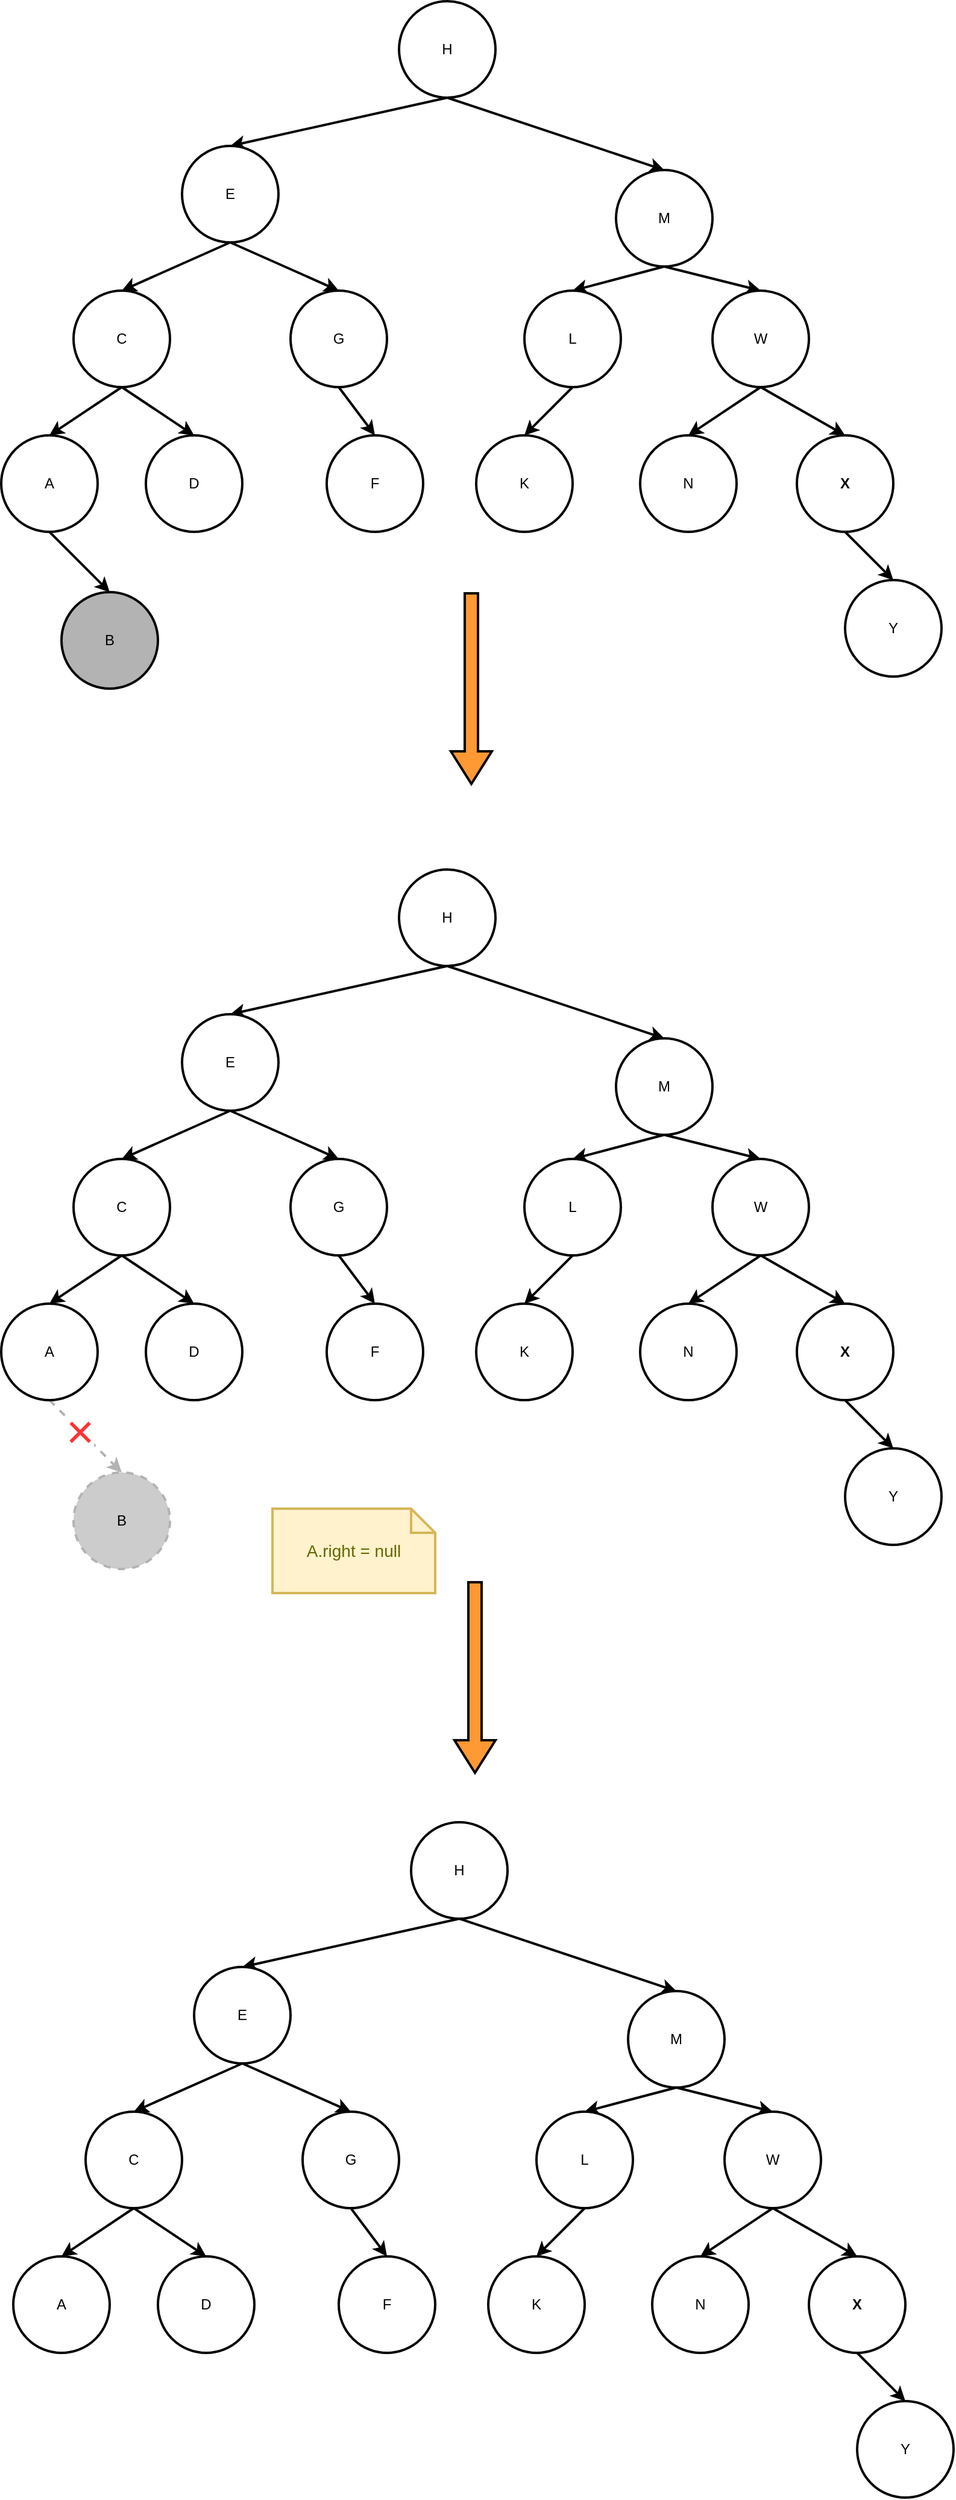 <mxfile version="15.7.0" type="github">
  <diagram id="eibKm1Qo0GK7cK8QXqjg" name="删除叶子节点">
    <mxGraphModel dx="2249" dy="772" grid="1" gridSize="10" guides="1" tooltips="1" connect="1" arrows="1" fold="1" page="1" pageScale="1" pageWidth="827" pageHeight="1169" math="0" shadow="0">
      <root>
        <mxCell id="0" />
        <mxCell id="1" parent="0" />
        <mxCell id="2lD_30OumsJI-XmR9Keu-11" style="rounded=0;orthogonalLoop=1;jettySize=auto;html=1;exitX=0.5;exitY=1;exitDx=0;exitDy=0;strokeWidth=2;entryX=0.5;entryY=0;entryDx=0;entryDy=0;" edge="1" parent="1" source="2lD_30OumsJI-XmR9Keu-1" target="2lD_30OumsJI-XmR9Keu-7">
          <mxGeometry relative="1" as="geometry" />
        </mxCell>
        <mxCell id="2lD_30OumsJI-XmR9Keu-12" style="edgeStyle=none;rounded=0;orthogonalLoop=1;jettySize=auto;html=1;exitX=0.5;exitY=1;exitDx=0;exitDy=0;entryX=0.5;entryY=0;entryDx=0;entryDy=0;strokeWidth=2;" edge="1" parent="1" source="2lD_30OumsJI-XmR9Keu-1" target="2lD_30OumsJI-XmR9Keu-2">
          <mxGeometry relative="1" as="geometry" />
        </mxCell>
        <mxCell id="2lD_30OumsJI-XmR9Keu-1" value="H" style="ellipse;whiteSpace=wrap;html=1;aspect=fixed;strokeWidth=2;" vertex="1" parent="1">
          <mxGeometry x="-410" y="100" width="80" height="80" as="geometry" />
        </mxCell>
        <mxCell id="2lD_30OumsJI-XmR9Keu-24" style="edgeStyle=none;rounded=0;orthogonalLoop=1;jettySize=auto;html=1;exitX=0.5;exitY=1;exitDx=0;exitDy=0;entryX=0.5;entryY=0;entryDx=0;entryDy=0;strokeWidth=2;" edge="1" parent="1" source="2lD_30OumsJI-XmR9Keu-2" target="2lD_30OumsJI-XmR9Keu-10">
          <mxGeometry relative="1" as="geometry" />
        </mxCell>
        <mxCell id="2lD_30OumsJI-XmR9Keu-25" style="edgeStyle=none;rounded=0;orthogonalLoop=1;jettySize=auto;html=1;exitX=0.5;exitY=1;exitDx=0;exitDy=0;entryX=0.5;entryY=0;entryDx=0;entryDy=0;strokeWidth=2;" edge="1" parent="1" source="2lD_30OumsJI-XmR9Keu-2" target="2lD_30OumsJI-XmR9Keu-19">
          <mxGeometry relative="1" as="geometry" />
        </mxCell>
        <mxCell id="2lD_30OumsJI-XmR9Keu-2" value="M" style="ellipse;whiteSpace=wrap;html=1;aspect=fixed;strokeWidth=2;" vertex="1" parent="1">
          <mxGeometry x="-230" y="240" width="80" height="80" as="geometry" />
        </mxCell>
        <mxCell id="2lD_30OumsJI-XmR9Keu-18" style="edgeStyle=none;rounded=0;orthogonalLoop=1;jettySize=auto;html=1;exitX=0.5;exitY=1;exitDx=0;exitDy=0;entryX=0.5;entryY=0;entryDx=0;entryDy=0;strokeWidth=2;" edge="1" parent="1" source="2lD_30OumsJI-XmR9Keu-3" target="2lD_30OumsJI-XmR9Keu-6">
          <mxGeometry relative="1" as="geometry" />
        </mxCell>
        <mxCell id="2lD_30OumsJI-XmR9Keu-3" value="A" style="ellipse;whiteSpace=wrap;html=1;aspect=fixed;strokeWidth=2;" vertex="1" parent="1">
          <mxGeometry x="-740" y="460" width="80" height="80" as="geometry" />
        </mxCell>
        <mxCell id="2lD_30OumsJI-XmR9Keu-4" value="D" style="ellipse;whiteSpace=wrap;html=1;aspect=fixed;strokeWidth=2;" vertex="1" parent="1">
          <mxGeometry x="-620" y="460" width="80" height="80" as="geometry" />
        </mxCell>
        <mxCell id="2lD_30OumsJI-XmR9Keu-15" style="edgeStyle=none;rounded=0;orthogonalLoop=1;jettySize=auto;html=1;exitX=0.5;exitY=1;exitDx=0;exitDy=0;entryX=0.5;entryY=0;entryDx=0;entryDy=0;strokeWidth=2;" edge="1" parent="1" source="2lD_30OumsJI-XmR9Keu-5" target="2lD_30OumsJI-XmR9Keu-4">
          <mxGeometry relative="1" as="geometry" />
        </mxCell>
        <mxCell id="2lD_30OumsJI-XmR9Keu-17" style="edgeStyle=none;rounded=0;orthogonalLoop=1;jettySize=auto;html=1;exitX=0.5;exitY=1;exitDx=0;exitDy=0;entryX=0.5;entryY=0;entryDx=0;entryDy=0;strokeWidth=2;" edge="1" parent="1" source="2lD_30OumsJI-XmR9Keu-5" target="2lD_30OumsJI-XmR9Keu-3">
          <mxGeometry relative="1" as="geometry" />
        </mxCell>
        <mxCell id="2lD_30OumsJI-XmR9Keu-5" value="C" style="ellipse;whiteSpace=wrap;html=1;aspect=fixed;strokeWidth=2;" vertex="1" parent="1">
          <mxGeometry x="-680" y="340" width="80" height="80" as="geometry" />
        </mxCell>
        <mxCell id="2lD_30OumsJI-XmR9Keu-6" value="B" style="ellipse;whiteSpace=wrap;html=1;aspect=fixed;strokeWidth=2;fillColor=#B3B3B3;" vertex="1" parent="1">
          <mxGeometry x="-690" y="590" width="80" height="80" as="geometry" />
        </mxCell>
        <mxCell id="2lD_30OumsJI-XmR9Keu-13" style="edgeStyle=none;rounded=0;orthogonalLoop=1;jettySize=auto;html=1;exitX=0.5;exitY=1;exitDx=0;exitDy=0;entryX=0.5;entryY=0;entryDx=0;entryDy=0;strokeWidth=2;" edge="1" parent="1" source="2lD_30OumsJI-XmR9Keu-7" target="2lD_30OumsJI-XmR9Keu-5">
          <mxGeometry relative="1" as="geometry" />
        </mxCell>
        <mxCell id="2lD_30OumsJI-XmR9Keu-14" style="edgeStyle=none;rounded=0;orthogonalLoop=1;jettySize=auto;html=1;exitX=0.5;exitY=1;exitDx=0;exitDy=0;entryX=0.5;entryY=0;entryDx=0;entryDy=0;strokeWidth=2;" edge="1" parent="1" source="2lD_30OumsJI-XmR9Keu-7" target="2lD_30OumsJI-XmR9Keu-9">
          <mxGeometry relative="1" as="geometry" />
        </mxCell>
        <mxCell id="2lD_30OumsJI-XmR9Keu-7" value="E" style="ellipse;whiteSpace=wrap;html=1;aspect=fixed;strokeWidth=2;" vertex="1" parent="1">
          <mxGeometry x="-590" y="220" width="80" height="80" as="geometry" />
        </mxCell>
        <mxCell id="2lD_30OumsJI-XmR9Keu-8" value="F" style="ellipse;whiteSpace=wrap;html=1;aspect=fixed;strokeWidth=2;" vertex="1" parent="1">
          <mxGeometry x="-470" y="460" width="80" height="80" as="geometry" />
        </mxCell>
        <mxCell id="2lD_30OumsJI-XmR9Keu-16" style="edgeStyle=none;rounded=0;orthogonalLoop=1;jettySize=auto;html=1;exitX=0.5;exitY=1;exitDx=0;exitDy=0;entryX=0.5;entryY=0;entryDx=0;entryDy=0;strokeWidth=2;" edge="1" parent="1" source="2lD_30OumsJI-XmR9Keu-9" target="2lD_30OumsJI-XmR9Keu-8">
          <mxGeometry relative="1" as="geometry" />
        </mxCell>
        <mxCell id="2lD_30OumsJI-XmR9Keu-9" value="G" style="ellipse;whiteSpace=wrap;html=1;aspect=fixed;strokeWidth=2;" vertex="1" parent="1">
          <mxGeometry x="-500" y="340" width="80" height="80" as="geometry" />
        </mxCell>
        <mxCell id="2lD_30OumsJI-XmR9Keu-26" style="edgeStyle=none;rounded=0;orthogonalLoop=1;jettySize=auto;html=1;exitX=0.5;exitY=1;exitDx=0;exitDy=0;entryX=0.5;entryY=0;entryDx=0;entryDy=0;strokeWidth=2;" edge="1" parent="1" source="2lD_30OumsJI-XmR9Keu-10" target="2lD_30OumsJI-XmR9Keu-20">
          <mxGeometry relative="1" as="geometry" />
        </mxCell>
        <mxCell id="2lD_30OumsJI-XmR9Keu-10" value="L" style="ellipse;whiteSpace=wrap;html=1;aspect=fixed;strokeWidth=2;" vertex="1" parent="1">
          <mxGeometry x="-306" y="340" width="80" height="80" as="geometry" />
        </mxCell>
        <mxCell id="2lD_30OumsJI-XmR9Keu-27" style="edgeStyle=none;rounded=0;orthogonalLoop=1;jettySize=auto;html=1;exitX=0.5;exitY=1;exitDx=0;exitDy=0;entryX=0.5;entryY=0;entryDx=0;entryDy=0;strokeWidth=2;" edge="1" parent="1" source="2lD_30OumsJI-XmR9Keu-19" target="2lD_30OumsJI-XmR9Keu-21">
          <mxGeometry relative="1" as="geometry" />
        </mxCell>
        <mxCell id="2lD_30OumsJI-XmR9Keu-28" style="edgeStyle=none;rounded=0;orthogonalLoop=1;jettySize=auto;html=1;exitX=0.5;exitY=1;exitDx=0;exitDy=0;entryX=0.5;entryY=0;entryDx=0;entryDy=0;strokeWidth=2;" edge="1" parent="1" source="2lD_30OumsJI-XmR9Keu-19" target="2lD_30OumsJI-XmR9Keu-22">
          <mxGeometry relative="1" as="geometry" />
        </mxCell>
        <mxCell id="2lD_30OumsJI-XmR9Keu-19" value="W" style="ellipse;whiteSpace=wrap;html=1;aspect=fixed;strokeWidth=2;" vertex="1" parent="1">
          <mxGeometry x="-150" y="340" width="80" height="80" as="geometry" />
        </mxCell>
        <mxCell id="2lD_30OumsJI-XmR9Keu-20" value="K" style="ellipse;whiteSpace=wrap;html=1;aspect=fixed;strokeWidth=2;" vertex="1" parent="1">
          <mxGeometry x="-346" y="460" width="80" height="80" as="geometry" />
        </mxCell>
        <mxCell id="2lD_30OumsJI-XmR9Keu-21" value="N" style="ellipse;whiteSpace=wrap;html=1;aspect=fixed;strokeWidth=2;" vertex="1" parent="1">
          <mxGeometry x="-210" y="460" width="80" height="80" as="geometry" />
        </mxCell>
        <mxCell id="2lD_30OumsJI-XmR9Keu-29" style="edgeStyle=none;rounded=0;orthogonalLoop=1;jettySize=auto;html=1;exitX=0.5;exitY=1;exitDx=0;exitDy=0;entryX=0.5;entryY=0;entryDx=0;entryDy=0;strokeWidth=2;" edge="1" parent="1" source="2lD_30OumsJI-XmR9Keu-22" target="2lD_30OumsJI-XmR9Keu-23">
          <mxGeometry relative="1" as="geometry" />
        </mxCell>
        <mxCell id="2lD_30OumsJI-XmR9Keu-22" value="X&lt;span style=&quot;color: rgba(0 , 0 , 0 , 0) ; font-family: monospace ; font-size: 0px ; font-weight: 400&quot;&gt;%3CmxGraphModel%3E%3Croot%3E%3CmxCell%20id%3D%220%22%2F%3E%3CmxCell%20id%3D%221%22%20parent%3D%220%22%2F%3E%3CmxCell%20id%3D%222%22%20value%3D%22K%22%20style%3D%22ellipse%3BwhiteSpace%3Dwrap%3Bhtml%3D1%3Baspect%3Dfixed%3BstrokeWidth%3D2%3B%22%20vertex%3D%221%22%20parent%3D%221%22%3E%3CmxGeometry%20x%3D%22334%22%20y%3D%22470%22%20width%3D%2280%22%20height%3D%2280%22%20as%3D%22geometry%22%2F%3E%3C%2FmxCell%3E%3C%2Froot%3E%3C%2FmxGraphModel%3E&lt;/span&gt;" style="ellipse;whiteSpace=wrap;html=1;aspect=fixed;strokeWidth=2;fontStyle=1" vertex="1" parent="1">
          <mxGeometry x="-80" y="460" width="80" height="80" as="geometry" />
        </mxCell>
        <mxCell id="2lD_30OumsJI-XmR9Keu-23" value="Y" style="ellipse;whiteSpace=wrap;html=1;aspect=fixed;strokeWidth=2;" vertex="1" parent="1">
          <mxGeometry x="-40" y="580" width="80" height="80" as="geometry" />
        </mxCell>
        <mxCell id="2lD_30OumsJI-XmR9Keu-30" style="rounded=0;orthogonalLoop=1;jettySize=auto;html=1;exitX=0.5;exitY=1;exitDx=0;exitDy=0;strokeWidth=2;entryX=0.5;entryY=0;entryDx=0;entryDy=0;" edge="1" parent="1" source="2lD_30OumsJI-XmR9Keu-32" target="2lD_30OumsJI-XmR9Keu-45">
          <mxGeometry relative="1" as="geometry" />
        </mxCell>
        <mxCell id="2lD_30OumsJI-XmR9Keu-31" style="edgeStyle=none;rounded=0;orthogonalLoop=1;jettySize=auto;html=1;exitX=0.5;exitY=1;exitDx=0;exitDy=0;entryX=0.5;entryY=0;entryDx=0;entryDy=0;strokeWidth=2;" edge="1" parent="1" source="2lD_30OumsJI-XmR9Keu-32" target="2lD_30OumsJI-XmR9Keu-35">
          <mxGeometry relative="1" as="geometry" />
        </mxCell>
        <mxCell id="2lD_30OumsJI-XmR9Keu-32" value="H" style="ellipse;whiteSpace=wrap;html=1;aspect=fixed;strokeWidth=2;" vertex="1" parent="1">
          <mxGeometry x="-410" y="820" width="80" height="80" as="geometry" />
        </mxCell>
        <mxCell id="2lD_30OumsJI-XmR9Keu-33" style="edgeStyle=none;rounded=0;orthogonalLoop=1;jettySize=auto;html=1;exitX=0.5;exitY=1;exitDx=0;exitDy=0;entryX=0.5;entryY=0;entryDx=0;entryDy=0;strokeWidth=2;" edge="1" parent="1" source="2lD_30OumsJI-XmR9Keu-35" target="2lD_30OumsJI-XmR9Keu-50">
          <mxGeometry relative="1" as="geometry" />
        </mxCell>
        <mxCell id="2lD_30OumsJI-XmR9Keu-34" style="edgeStyle=none;rounded=0;orthogonalLoop=1;jettySize=auto;html=1;exitX=0.5;exitY=1;exitDx=0;exitDy=0;entryX=0.5;entryY=0;entryDx=0;entryDy=0;strokeWidth=2;" edge="1" parent="1" source="2lD_30OumsJI-XmR9Keu-35" target="2lD_30OumsJI-XmR9Keu-53">
          <mxGeometry relative="1" as="geometry" />
        </mxCell>
        <mxCell id="2lD_30OumsJI-XmR9Keu-35" value="M" style="ellipse;whiteSpace=wrap;html=1;aspect=fixed;strokeWidth=2;" vertex="1" parent="1">
          <mxGeometry x="-230" y="960" width="80" height="80" as="geometry" />
        </mxCell>
        <mxCell id="2lD_30OumsJI-XmR9Keu-36" style="edgeStyle=none;rounded=0;orthogonalLoop=1;jettySize=auto;html=1;exitX=0.5;exitY=1;exitDx=0;exitDy=0;entryX=0.5;entryY=0;entryDx=0;entryDy=0;strokeWidth=2;dashed=1;strokeColor=#B3B3B3;" edge="1" parent="1" source="2lD_30OumsJI-XmR9Keu-37" target="2lD_30OumsJI-XmR9Keu-42">
          <mxGeometry relative="1" as="geometry" />
        </mxCell>
        <mxCell id="2lD_30OumsJI-XmR9Keu-59" value="×" style="edgeLabel;html=1;align=center;verticalAlign=middle;resizable=0;points=[];fontSize=40;fontColor=#FF3333;" vertex="1" connectable="0" parent="2lD_30OumsJI-XmR9Keu-36">
          <mxGeometry x="-0.192" relative="1" as="geometry">
            <mxPoint as="offset" />
          </mxGeometry>
        </mxCell>
        <mxCell id="2lD_30OumsJI-XmR9Keu-37" value="A" style="ellipse;whiteSpace=wrap;html=1;aspect=fixed;strokeWidth=2;" vertex="1" parent="1">
          <mxGeometry x="-740" y="1180" width="80" height="80" as="geometry" />
        </mxCell>
        <mxCell id="2lD_30OumsJI-XmR9Keu-38" value="D" style="ellipse;whiteSpace=wrap;html=1;aspect=fixed;strokeWidth=2;" vertex="1" parent="1">
          <mxGeometry x="-620" y="1180" width="80" height="80" as="geometry" />
        </mxCell>
        <mxCell id="2lD_30OumsJI-XmR9Keu-39" style="edgeStyle=none;rounded=0;orthogonalLoop=1;jettySize=auto;html=1;exitX=0.5;exitY=1;exitDx=0;exitDy=0;entryX=0.5;entryY=0;entryDx=0;entryDy=0;strokeWidth=2;" edge="1" parent="1" source="2lD_30OumsJI-XmR9Keu-41" target="2lD_30OumsJI-XmR9Keu-38">
          <mxGeometry relative="1" as="geometry" />
        </mxCell>
        <mxCell id="2lD_30OumsJI-XmR9Keu-40" style="edgeStyle=none;rounded=0;orthogonalLoop=1;jettySize=auto;html=1;exitX=0.5;exitY=1;exitDx=0;exitDy=0;entryX=0.5;entryY=0;entryDx=0;entryDy=0;strokeWidth=2;" edge="1" parent="1" source="2lD_30OumsJI-XmR9Keu-41" target="2lD_30OumsJI-XmR9Keu-37">
          <mxGeometry relative="1" as="geometry" />
        </mxCell>
        <mxCell id="2lD_30OumsJI-XmR9Keu-41" value="C" style="ellipse;whiteSpace=wrap;html=1;aspect=fixed;strokeWidth=2;" vertex="1" parent="1">
          <mxGeometry x="-680" y="1060" width="80" height="80" as="geometry" />
        </mxCell>
        <mxCell id="2lD_30OumsJI-XmR9Keu-42" value="B" style="ellipse;whiteSpace=wrap;html=1;aspect=fixed;strokeWidth=2;fillColor=#CCCCCC;dashed=1;strokeColor=#B3B3B3;" vertex="1" parent="1">
          <mxGeometry x="-680" y="1320" width="80" height="80" as="geometry" />
        </mxCell>
        <mxCell id="2lD_30OumsJI-XmR9Keu-43" style="edgeStyle=none;rounded=0;orthogonalLoop=1;jettySize=auto;html=1;exitX=0.5;exitY=1;exitDx=0;exitDy=0;entryX=0.5;entryY=0;entryDx=0;entryDy=0;strokeWidth=2;" edge="1" parent="1" source="2lD_30OumsJI-XmR9Keu-45" target="2lD_30OumsJI-XmR9Keu-41">
          <mxGeometry relative="1" as="geometry" />
        </mxCell>
        <mxCell id="2lD_30OumsJI-XmR9Keu-44" style="edgeStyle=none;rounded=0;orthogonalLoop=1;jettySize=auto;html=1;exitX=0.5;exitY=1;exitDx=0;exitDy=0;entryX=0.5;entryY=0;entryDx=0;entryDy=0;strokeWidth=2;" edge="1" parent="1" source="2lD_30OumsJI-XmR9Keu-45" target="2lD_30OumsJI-XmR9Keu-48">
          <mxGeometry relative="1" as="geometry" />
        </mxCell>
        <mxCell id="2lD_30OumsJI-XmR9Keu-45" value="E" style="ellipse;whiteSpace=wrap;html=1;aspect=fixed;strokeWidth=2;" vertex="1" parent="1">
          <mxGeometry x="-590" y="940" width="80" height="80" as="geometry" />
        </mxCell>
        <mxCell id="2lD_30OumsJI-XmR9Keu-46" value="F" style="ellipse;whiteSpace=wrap;html=1;aspect=fixed;strokeWidth=2;" vertex="1" parent="1">
          <mxGeometry x="-470" y="1180" width="80" height="80" as="geometry" />
        </mxCell>
        <mxCell id="2lD_30OumsJI-XmR9Keu-47" style="edgeStyle=none;rounded=0;orthogonalLoop=1;jettySize=auto;html=1;exitX=0.5;exitY=1;exitDx=0;exitDy=0;entryX=0.5;entryY=0;entryDx=0;entryDy=0;strokeWidth=2;" edge="1" parent="1" source="2lD_30OumsJI-XmR9Keu-48" target="2lD_30OumsJI-XmR9Keu-46">
          <mxGeometry relative="1" as="geometry" />
        </mxCell>
        <mxCell id="2lD_30OumsJI-XmR9Keu-48" value="G" style="ellipse;whiteSpace=wrap;html=1;aspect=fixed;strokeWidth=2;" vertex="1" parent="1">
          <mxGeometry x="-500" y="1060" width="80" height="80" as="geometry" />
        </mxCell>
        <mxCell id="2lD_30OumsJI-XmR9Keu-49" style="edgeStyle=none;rounded=0;orthogonalLoop=1;jettySize=auto;html=1;exitX=0.5;exitY=1;exitDx=0;exitDy=0;entryX=0.5;entryY=0;entryDx=0;entryDy=0;strokeWidth=2;" edge="1" parent="1" source="2lD_30OumsJI-XmR9Keu-50" target="2lD_30OumsJI-XmR9Keu-54">
          <mxGeometry relative="1" as="geometry" />
        </mxCell>
        <mxCell id="2lD_30OumsJI-XmR9Keu-50" value="L" style="ellipse;whiteSpace=wrap;html=1;aspect=fixed;strokeWidth=2;" vertex="1" parent="1">
          <mxGeometry x="-306" y="1060" width="80" height="80" as="geometry" />
        </mxCell>
        <mxCell id="2lD_30OumsJI-XmR9Keu-51" style="edgeStyle=none;rounded=0;orthogonalLoop=1;jettySize=auto;html=1;exitX=0.5;exitY=1;exitDx=0;exitDy=0;entryX=0.5;entryY=0;entryDx=0;entryDy=0;strokeWidth=2;" edge="1" parent="1" source="2lD_30OumsJI-XmR9Keu-53" target="2lD_30OumsJI-XmR9Keu-55">
          <mxGeometry relative="1" as="geometry" />
        </mxCell>
        <mxCell id="2lD_30OumsJI-XmR9Keu-52" style="edgeStyle=none;rounded=0;orthogonalLoop=1;jettySize=auto;html=1;exitX=0.5;exitY=1;exitDx=0;exitDy=0;entryX=0.5;entryY=0;entryDx=0;entryDy=0;strokeWidth=2;" edge="1" parent="1" source="2lD_30OumsJI-XmR9Keu-53" target="2lD_30OumsJI-XmR9Keu-57">
          <mxGeometry relative="1" as="geometry" />
        </mxCell>
        <mxCell id="2lD_30OumsJI-XmR9Keu-53" value="W" style="ellipse;whiteSpace=wrap;html=1;aspect=fixed;strokeWidth=2;" vertex="1" parent="1">
          <mxGeometry x="-150" y="1060" width="80" height="80" as="geometry" />
        </mxCell>
        <mxCell id="2lD_30OumsJI-XmR9Keu-54" value="K" style="ellipse;whiteSpace=wrap;html=1;aspect=fixed;strokeWidth=2;" vertex="1" parent="1">
          <mxGeometry x="-346" y="1180" width="80" height="80" as="geometry" />
        </mxCell>
        <mxCell id="2lD_30OumsJI-XmR9Keu-55" value="N" style="ellipse;whiteSpace=wrap;html=1;aspect=fixed;strokeWidth=2;" vertex="1" parent="1">
          <mxGeometry x="-210" y="1180" width="80" height="80" as="geometry" />
        </mxCell>
        <mxCell id="2lD_30OumsJI-XmR9Keu-56" style="edgeStyle=none;rounded=0;orthogonalLoop=1;jettySize=auto;html=1;exitX=0.5;exitY=1;exitDx=0;exitDy=0;entryX=0.5;entryY=0;entryDx=0;entryDy=0;strokeWidth=2;" edge="1" parent="1" source="2lD_30OumsJI-XmR9Keu-57" target="2lD_30OumsJI-XmR9Keu-58">
          <mxGeometry relative="1" as="geometry" />
        </mxCell>
        <mxCell id="2lD_30OumsJI-XmR9Keu-57" value="X&lt;span style=&quot;color: rgba(0 , 0 , 0 , 0) ; font-family: monospace ; font-size: 0px ; font-weight: 400&quot;&gt;%3CmxGraphModel%3E%3Croot%3E%3CmxCell%20id%3D%220%22%2F%3E%3CmxCell%20id%3D%221%22%20parent%3D%220%22%2F%3E%3CmxCell%20id%3D%222%22%20value%3D%22K%22%20style%3D%22ellipse%3BwhiteSpace%3Dwrap%3Bhtml%3D1%3Baspect%3Dfixed%3BstrokeWidth%3D2%3B%22%20vertex%3D%221%22%20parent%3D%221%22%3E%3CmxGeometry%20x%3D%22334%22%20y%3D%22470%22%20width%3D%2280%22%20height%3D%2280%22%20as%3D%22geometry%22%2F%3E%3C%2FmxCell%3E%3C%2Froot%3E%3C%2FmxGraphModel%3E&lt;/span&gt;" style="ellipse;whiteSpace=wrap;html=1;aspect=fixed;strokeWidth=2;fontStyle=1" vertex="1" parent="1">
          <mxGeometry x="-80" y="1180" width="80" height="80" as="geometry" />
        </mxCell>
        <mxCell id="2lD_30OumsJI-XmR9Keu-58" value="Y" style="ellipse;whiteSpace=wrap;html=1;aspect=fixed;strokeWidth=2;" vertex="1" parent="1">
          <mxGeometry x="-40" y="1300" width="80" height="80" as="geometry" />
        </mxCell>
        <mxCell id="2lD_30OumsJI-XmR9Keu-60" value="" style="shape=flexArrow;endArrow=classic;html=1;rounded=0;fontSize=40;fontColor=#FF3333;strokeColor=#000000;strokeWidth=2;endWidth=21;endSize=8.33;fillColor=#FF9933;" edge="1" parent="1">
          <mxGeometry width="50" height="50" relative="1" as="geometry">
            <mxPoint x="-350" y="590" as="sourcePoint" />
            <mxPoint x="-350" y="750" as="targetPoint" />
          </mxGeometry>
        </mxCell>
        <mxCell id="2lD_30OumsJI-XmR9Keu-61" value="A.right = null" style="shape=note;strokeWidth=2;fontSize=14;size=20;whiteSpace=wrap;html=1;fillColor=#fff2cc;strokeColor=#d6b656;fontColor=#666600;verticalAlign=middle;" vertex="1" parent="1">
          <mxGeometry x="-515" y="1350" width="135" height="70" as="geometry" />
        </mxCell>
        <mxCell id="2lD_30OumsJI-XmR9Keu-62" style="rounded=0;orthogonalLoop=1;jettySize=auto;html=1;exitX=0.5;exitY=1;exitDx=0;exitDy=0;strokeWidth=2;entryX=0.5;entryY=0;entryDx=0;entryDy=0;" edge="1" parent="1" source="2lD_30OumsJI-XmR9Keu-64" target="2lD_30OumsJI-XmR9Keu-78">
          <mxGeometry relative="1" as="geometry" />
        </mxCell>
        <mxCell id="2lD_30OumsJI-XmR9Keu-63" style="edgeStyle=none;rounded=0;orthogonalLoop=1;jettySize=auto;html=1;exitX=0.5;exitY=1;exitDx=0;exitDy=0;entryX=0.5;entryY=0;entryDx=0;entryDy=0;strokeWidth=2;" edge="1" parent="1" source="2lD_30OumsJI-XmR9Keu-64" target="2lD_30OumsJI-XmR9Keu-67">
          <mxGeometry relative="1" as="geometry" />
        </mxCell>
        <mxCell id="2lD_30OumsJI-XmR9Keu-64" value="H" style="ellipse;whiteSpace=wrap;html=1;aspect=fixed;strokeWidth=2;" vertex="1" parent="1">
          <mxGeometry x="-400" y="1610" width="80" height="80" as="geometry" />
        </mxCell>
        <mxCell id="2lD_30OumsJI-XmR9Keu-65" style="edgeStyle=none;rounded=0;orthogonalLoop=1;jettySize=auto;html=1;exitX=0.5;exitY=1;exitDx=0;exitDy=0;entryX=0.5;entryY=0;entryDx=0;entryDy=0;strokeWidth=2;" edge="1" parent="1" source="2lD_30OumsJI-XmR9Keu-67" target="2lD_30OumsJI-XmR9Keu-83">
          <mxGeometry relative="1" as="geometry" />
        </mxCell>
        <mxCell id="2lD_30OumsJI-XmR9Keu-66" style="edgeStyle=none;rounded=0;orthogonalLoop=1;jettySize=auto;html=1;exitX=0.5;exitY=1;exitDx=0;exitDy=0;entryX=0.5;entryY=0;entryDx=0;entryDy=0;strokeWidth=2;" edge="1" parent="1" source="2lD_30OumsJI-XmR9Keu-67" target="2lD_30OumsJI-XmR9Keu-86">
          <mxGeometry relative="1" as="geometry" />
        </mxCell>
        <mxCell id="2lD_30OumsJI-XmR9Keu-67" value="M" style="ellipse;whiteSpace=wrap;html=1;aspect=fixed;strokeWidth=2;" vertex="1" parent="1">
          <mxGeometry x="-220" y="1750" width="80" height="80" as="geometry" />
        </mxCell>
        <mxCell id="2lD_30OumsJI-XmR9Keu-70" value="A" style="ellipse;whiteSpace=wrap;html=1;aspect=fixed;strokeWidth=2;" vertex="1" parent="1">
          <mxGeometry x="-730" y="1970" width="80" height="80" as="geometry" />
        </mxCell>
        <mxCell id="2lD_30OumsJI-XmR9Keu-71" value="D" style="ellipse;whiteSpace=wrap;html=1;aspect=fixed;strokeWidth=2;" vertex="1" parent="1">
          <mxGeometry x="-610" y="1970" width="80" height="80" as="geometry" />
        </mxCell>
        <mxCell id="2lD_30OumsJI-XmR9Keu-72" style="edgeStyle=none;rounded=0;orthogonalLoop=1;jettySize=auto;html=1;exitX=0.5;exitY=1;exitDx=0;exitDy=0;entryX=0.5;entryY=0;entryDx=0;entryDy=0;strokeWidth=2;" edge="1" parent="1" source="2lD_30OumsJI-XmR9Keu-74" target="2lD_30OumsJI-XmR9Keu-71">
          <mxGeometry relative="1" as="geometry" />
        </mxCell>
        <mxCell id="2lD_30OumsJI-XmR9Keu-73" style="edgeStyle=none;rounded=0;orthogonalLoop=1;jettySize=auto;html=1;exitX=0.5;exitY=1;exitDx=0;exitDy=0;entryX=0.5;entryY=0;entryDx=0;entryDy=0;strokeWidth=2;" edge="1" parent="1" source="2lD_30OumsJI-XmR9Keu-74" target="2lD_30OumsJI-XmR9Keu-70">
          <mxGeometry relative="1" as="geometry" />
        </mxCell>
        <mxCell id="2lD_30OumsJI-XmR9Keu-74" value="C" style="ellipse;whiteSpace=wrap;html=1;aspect=fixed;strokeWidth=2;" vertex="1" parent="1">
          <mxGeometry x="-670" y="1850" width="80" height="80" as="geometry" />
        </mxCell>
        <mxCell id="2lD_30OumsJI-XmR9Keu-76" style="edgeStyle=none;rounded=0;orthogonalLoop=1;jettySize=auto;html=1;exitX=0.5;exitY=1;exitDx=0;exitDy=0;entryX=0.5;entryY=0;entryDx=0;entryDy=0;strokeWidth=2;" edge="1" parent="1" source="2lD_30OumsJI-XmR9Keu-78" target="2lD_30OumsJI-XmR9Keu-74">
          <mxGeometry relative="1" as="geometry" />
        </mxCell>
        <mxCell id="2lD_30OumsJI-XmR9Keu-77" style="edgeStyle=none;rounded=0;orthogonalLoop=1;jettySize=auto;html=1;exitX=0.5;exitY=1;exitDx=0;exitDy=0;entryX=0.5;entryY=0;entryDx=0;entryDy=0;strokeWidth=2;" edge="1" parent="1" source="2lD_30OumsJI-XmR9Keu-78" target="2lD_30OumsJI-XmR9Keu-81">
          <mxGeometry relative="1" as="geometry" />
        </mxCell>
        <mxCell id="2lD_30OumsJI-XmR9Keu-78" value="E" style="ellipse;whiteSpace=wrap;html=1;aspect=fixed;strokeWidth=2;" vertex="1" parent="1">
          <mxGeometry x="-580" y="1730" width="80" height="80" as="geometry" />
        </mxCell>
        <mxCell id="2lD_30OumsJI-XmR9Keu-79" value="F" style="ellipse;whiteSpace=wrap;html=1;aspect=fixed;strokeWidth=2;" vertex="1" parent="1">
          <mxGeometry x="-460" y="1970" width="80" height="80" as="geometry" />
        </mxCell>
        <mxCell id="2lD_30OumsJI-XmR9Keu-80" style="edgeStyle=none;rounded=0;orthogonalLoop=1;jettySize=auto;html=1;exitX=0.5;exitY=1;exitDx=0;exitDy=0;entryX=0.5;entryY=0;entryDx=0;entryDy=0;strokeWidth=2;" edge="1" parent="1" source="2lD_30OumsJI-XmR9Keu-81" target="2lD_30OumsJI-XmR9Keu-79">
          <mxGeometry relative="1" as="geometry" />
        </mxCell>
        <mxCell id="2lD_30OumsJI-XmR9Keu-81" value="G" style="ellipse;whiteSpace=wrap;html=1;aspect=fixed;strokeWidth=2;" vertex="1" parent="1">
          <mxGeometry x="-490" y="1850" width="80" height="80" as="geometry" />
        </mxCell>
        <mxCell id="2lD_30OumsJI-XmR9Keu-82" style="edgeStyle=none;rounded=0;orthogonalLoop=1;jettySize=auto;html=1;exitX=0.5;exitY=1;exitDx=0;exitDy=0;entryX=0.5;entryY=0;entryDx=0;entryDy=0;strokeWidth=2;" edge="1" parent="1" source="2lD_30OumsJI-XmR9Keu-83" target="2lD_30OumsJI-XmR9Keu-87">
          <mxGeometry relative="1" as="geometry" />
        </mxCell>
        <mxCell id="2lD_30OumsJI-XmR9Keu-83" value="L" style="ellipse;whiteSpace=wrap;html=1;aspect=fixed;strokeWidth=2;" vertex="1" parent="1">
          <mxGeometry x="-296" y="1850" width="80" height="80" as="geometry" />
        </mxCell>
        <mxCell id="2lD_30OumsJI-XmR9Keu-84" style="edgeStyle=none;rounded=0;orthogonalLoop=1;jettySize=auto;html=1;exitX=0.5;exitY=1;exitDx=0;exitDy=0;entryX=0.5;entryY=0;entryDx=0;entryDy=0;strokeWidth=2;" edge="1" parent="1" source="2lD_30OumsJI-XmR9Keu-86" target="2lD_30OumsJI-XmR9Keu-88">
          <mxGeometry relative="1" as="geometry" />
        </mxCell>
        <mxCell id="2lD_30OumsJI-XmR9Keu-85" style="edgeStyle=none;rounded=0;orthogonalLoop=1;jettySize=auto;html=1;exitX=0.5;exitY=1;exitDx=0;exitDy=0;entryX=0.5;entryY=0;entryDx=0;entryDy=0;strokeWidth=2;" edge="1" parent="1" source="2lD_30OumsJI-XmR9Keu-86" target="2lD_30OumsJI-XmR9Keu-90">
          <mxGeometry relative="1" as="geometry" />
        </mxCell>
        <mxCell id="2lD_30OumsJI-XmR9Keu-86" value="W" style="ellipse;whiteSpace=wrap;html=1;aspect=fixed;strokeWidth=2;" vertex="1" parent="1">
          <mxGeometry x="-140" y="1850" width="80" height="80" as="geometry" />
        </mxCell>
        <mxCell id="2lD_30OumsJI-XmR9Keu-87" value="K" style="ellipse;whiteSpace=wrap;html=1;aspect=fixed;strokeWidth=2;" vertex="1" parent="1">
          <mxGeometry x="-336" y="1970" width="80" height="80" as="geometry" />
        </mxCell>
        <mxCell id="2lD_30OumsJI-XmR9Keu-88" value="N" style="ellipse;whiteSpace=wrap;html=1;aspect=fixed;strokeWidth=2;" vertex="1" parent="1">
          <mxGeometry x="-200" y="1970" width="80" height="80" as="geometry" />
        </mxCell>
        <mxCell id="2lD_30OumsJI-XmR9Keu-89" style="edgeStyle=none;rounded=0;orthogonalLoop=1;jettySize=auto;html=1;exitX=0.5;exitY=1;exitDx=0;exitDy=0;entryX=0.5;entryY=0;entryDx=0;entryDy=0;strokeWidth=2;" edge="1" parent="1" source="2lD_30OumsJI-XmR9Keu-90" target="2lD_30OumsJI-XmR9Keu-91">
          <mxGeometry relative="1" as="geometry" />
        </mxCell>
        <mxCell id="2lD_30OumsJI-XmR9Keu-90" value="X&lt;span style=&quot;color: rgba(0 , 0 , 0 , 0) ; font-family: monospace ; font-size: 0px ; font-weight: 400&quot;&gt;%3CmxGraphModel%3E%3Croot%3E%3CmxCell%20id%3D%220%22%2F%3E%3CmxCell%20id%3D%221%22%20parent%3D%220%22%2F%3E%3CmxCell%20id%3D%222%22%20value%3D%22K%22%20style%3D%22ellipse%3BwhiteSpace%3Dwrap%3Bhtml%3D1%3Baspect%3Dfixed%3BstrokeWidth%3D2%3B%22%20vertex%3D%221%22%20parent%3D%221%22%3E%3CmxGeometry%20x%3D%22334%22%20y%3D%22470%22%20width%3D%2280%22%20height%3D%2280%22%20as%3D%22geometry%22%2F%3E%3C%2FmxCell%3E%3C%2Froot%3E%3C%2FmxGraphModel%3E&lt;/span&gt;" style="ellipse;whiteSpace=wrap;html=1;aspect=fixed;strokeWidth=2;fontStyle=1" vertex="1" parent="1">
          <mxGeometry x="-70" y="1970" width="80" height="80" as="geometry" />
        </mxCell>
        <mxCell id="2lD_30OumsJI-XmR9Keu-91" value="Y" style="ellipse;whiteSpace=wrap;html=1;aspect=fixed;strokeWidth=2;" vertex="1" parent="1">
          <mxGeometry x="-30" y="2090" width="80" height="80" as="geometry" />
        </mxCell>
        <mxCell id="2lD_30OumsJI-XmR9Keu-93" value="" style="shape=flexArrow;endArrow=classic;html=1;rounded=0;fontSize=40;fontColor=#FF3333;strokeColor=#000000;strokeWidth=2;endWidth=21;endSize=8.33;fillColor=#FF9933;" edge="1" parent="1">
          <mxGeometry width="50" height="50" relative="1" as="geometry">
            <mxPoint x="-347" y="1410" as="sourcePoint" />
            <mxPoint x="-347" y="1570" as="targetPoint" />
          </mxGeometry>
        </mxCell>
      </root>
    </mxGraphModel>
  </diagram>
</mxfile>
